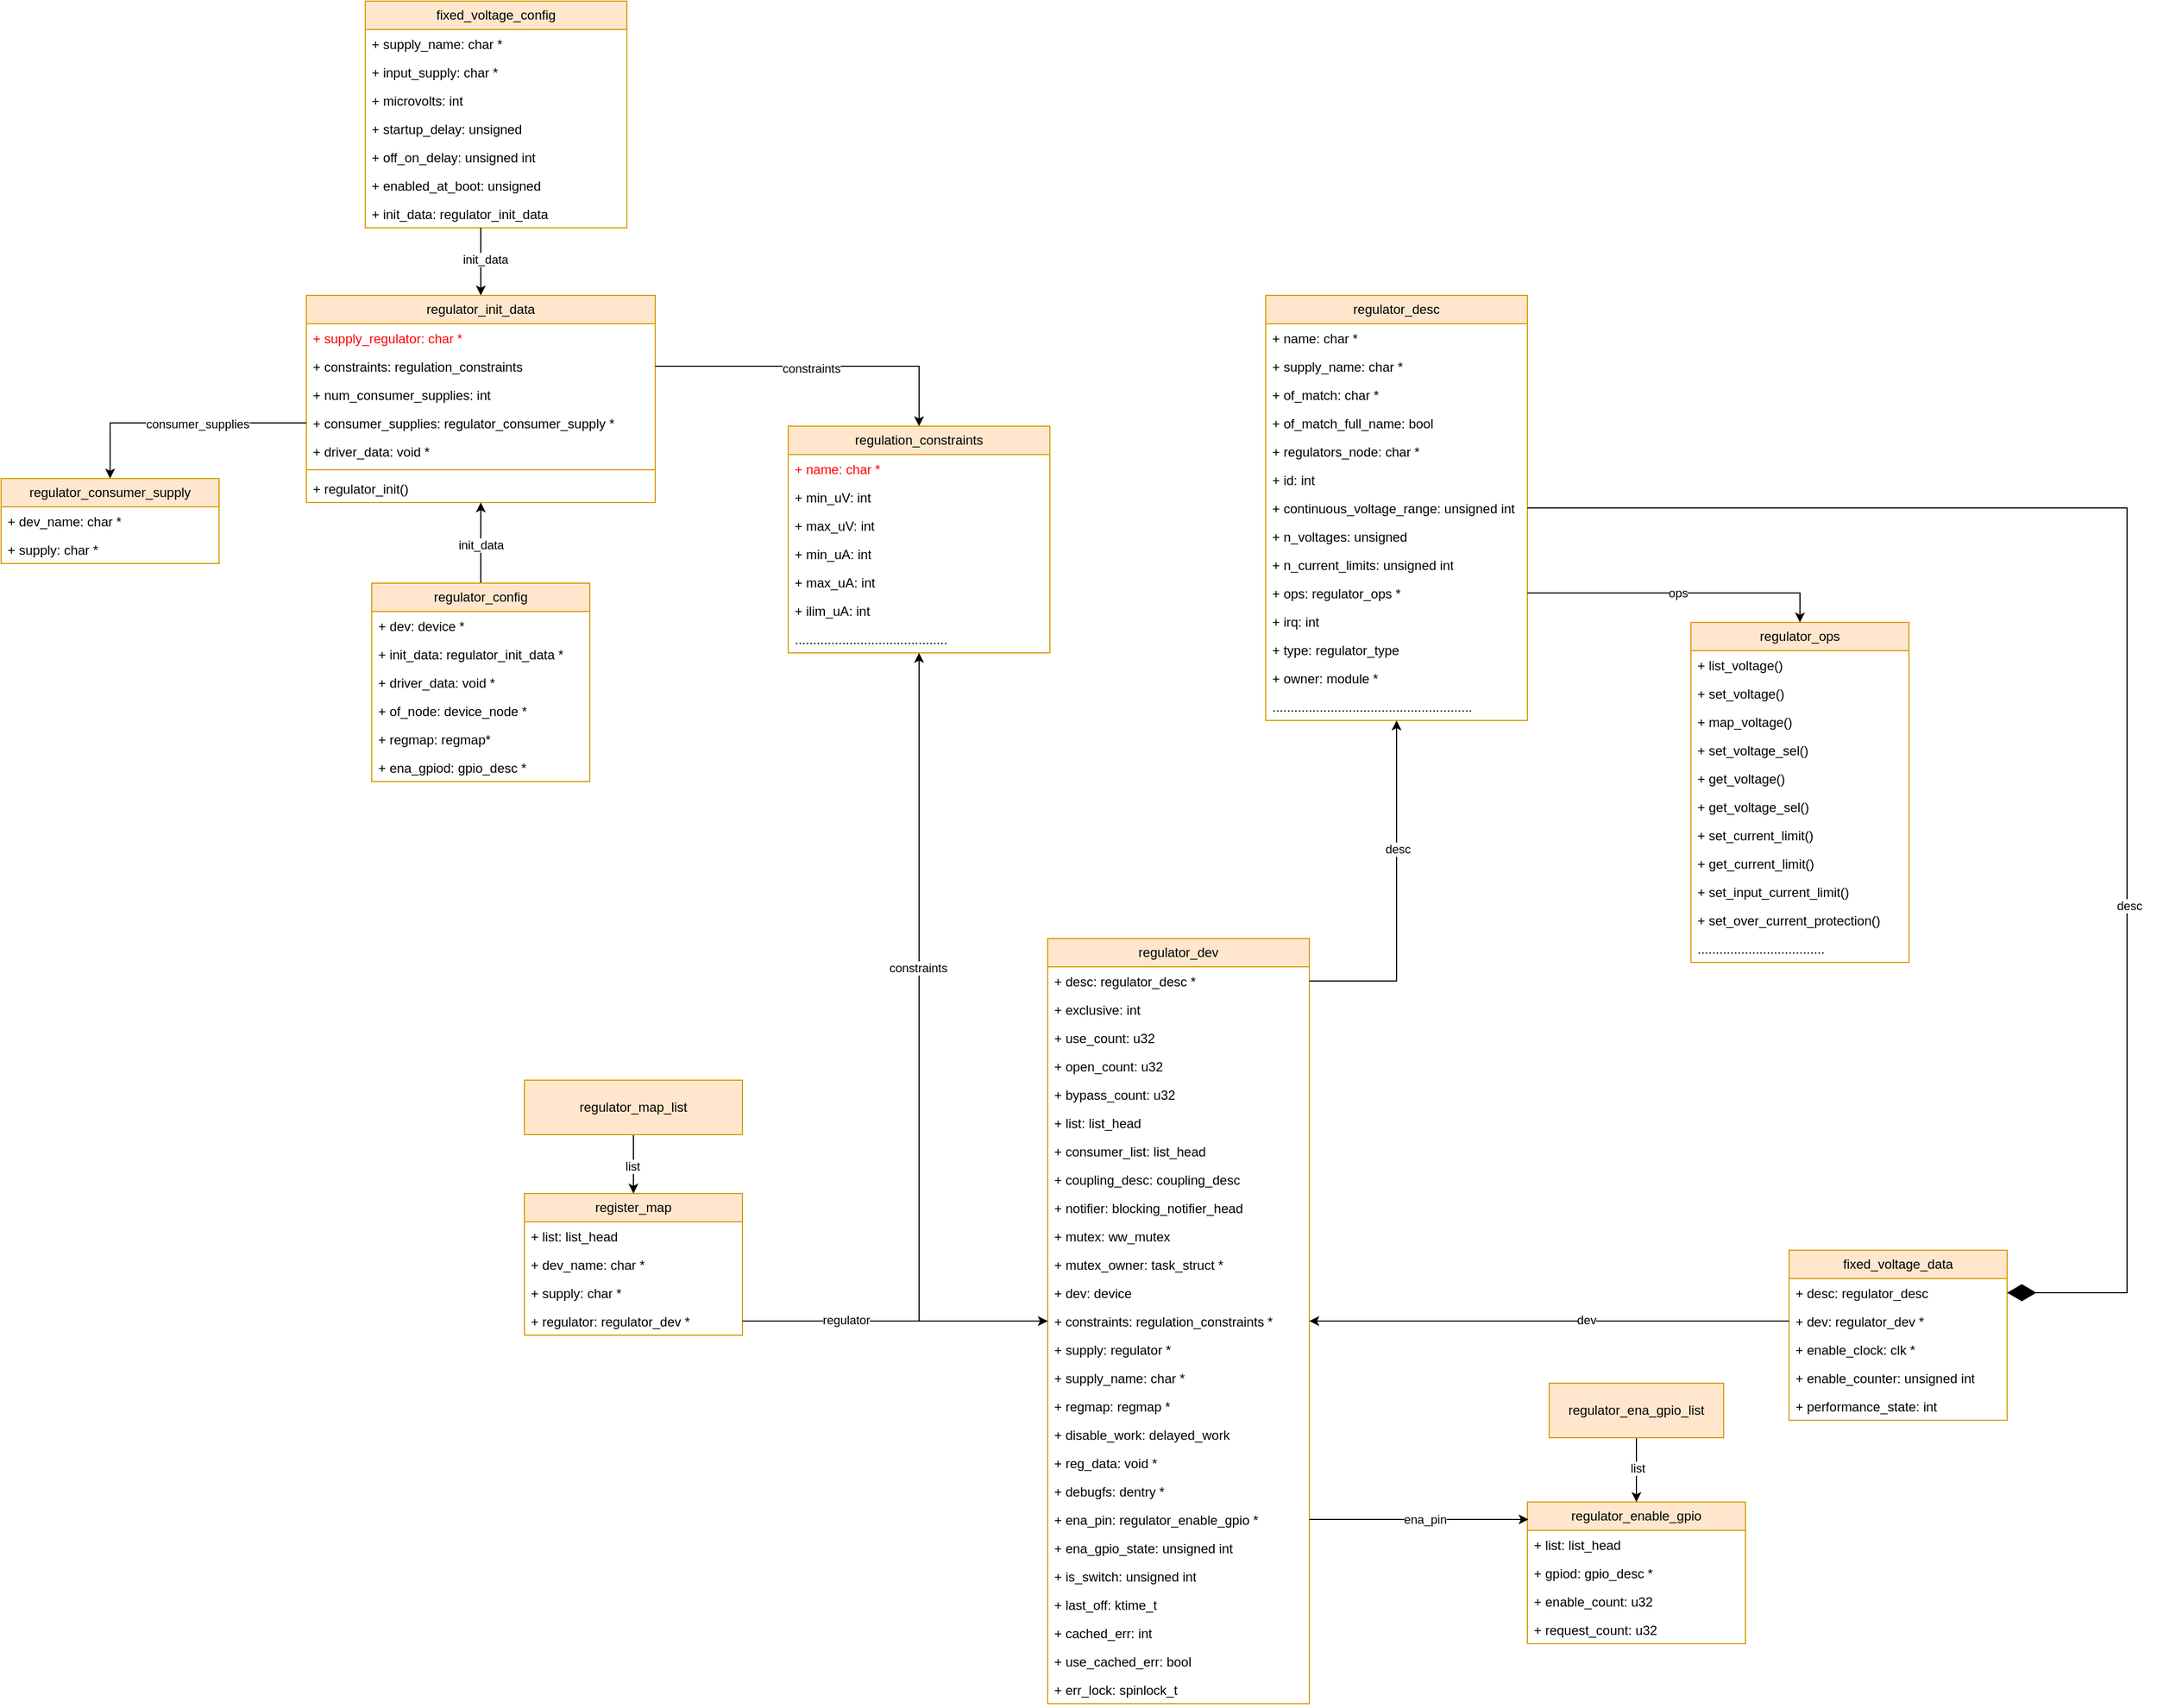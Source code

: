 <mxfile version="21.6.6" type="github">
  <diagram id="C5RBs43oDa-KdzZeNtuy" name="Page-1">
    <mxGraphModel dx="2514" dy="2118" grid="1" gridSize="10" guides="1" tooltips="1" connect="1" arrows="1" fold="1" page="1" pageScale="1" pageWidth="827" pageHeight="1169" math="0" shadow="0">
      <root>
        <mxCell id="WIyWlLk6GJQsqaUBKTNV-0" />
        <mxCell id="WIyWlLk6GJQsqaUBKTNV-1" parent="WIyWlLk6GJQsqaUBKTNV-0" />
        <mxCell id="k8MP1b2DKlPIrbv1IdIq-1" value="regulator_init_data" style="swimlane;fontStyle=0;childLayout=stackLayout;horizontal=1;startSize=26;fillColor=#ffe6cc;horizontalStack=0;resizeParent=1;resizeParentMax=0;resizeLast=0;collapsible=1;marginBottom=0;whiteSpace=wrap;html=1;strokeColor=#d79b00;" parent="WIyWlLk6GJQsqaUBKTNV-1" vertex="1">
          <mxGeometry x="240" y="200" width="320" height="190" as="geometry" />
        </mxCell>
        <mxCell id="k8MP1b2DKlPIrbv1IdIq-2" value="&lt;font color=&quot;#ff0000&quot;&gt;+&amp;nbsp;supply_regulator: char *&lt;/font&gt;" style="text;strokeColor=none;fillColor=none;align=left;verticalAlign=top;spacingLeft=4;spacingRight=4;overflow=hidden;rotatable=0;points=[[0,0.5],[1,0.5]];portConstraint=eastwest;whiteSpace=wrap;html=1;" parent="k8MP1b2DKlPIrbv1IdIq-1" vertex="1">
          <mxGeometry y="26" width="320" height="26" as="geometry" />
        </mxCell>
        <mxCell id="k8MP1b2DKlPIrbv1IdIq-3" value="+&amp;nbsp;constraints:&amp;nbsp;regulation_constraints" style="text;strokeColor=none;fillColor=none;align=left;verticalAlign=top;spacingLeft=4;spacingRight=4;overflow=hidden;rotatable=0;points=[[0,0.5],[1,0.5]];portConstraint=eastwest;whiteSpace=wrap;html=1;" parent="k8MP1b2DKlPIrbv1IdIq-1" vertex="1">
          <mxGeometry y="52" width="320" height="26" as="geometry" />
        </mxCell>
        <mxCell id="k8MP1b2DKlPIrbv1IdIq-4" value="+&amp;nbsp;num_consumer_supplies: int" style="text;strokeColor=none;fillColor=none;align=left;verticalAlign=top;spacingLeft=4;spacingRight=4;overflow=hidden;rotatable=0;points=[[0,0.5],[1,0.5]];portConstraint=eastwest;whiteSpace=wrap;html=1;" parent="k8MP1b2DKlPIrbv1IdIq-1" vertex="1">
          <mxGeometry y="78" width="320" height="26" as="geometry" />
        </mxCell>
        <mxCell id="k8MP1b2DKlPIrbv1IdIq-6" value="+&amp;nbsp;consumer_supplies:&amp;nbsp;regulator_consumer_supply *" style="text;strokeColor=none;fillColor=none;align=left;verticalAlign=top;spacingLeft=4;spacingRight=4;overflow=hidden;rotatable=0;points=[[0,0.5],[1,0.5]];portConstraint=eastwest;whiteSpace=wrap;html=1;" parent="k8MP1b2DKlPIrbv1IdIq-1" vertex="1">
          <mxGeometry y="104" width="320" height="26" as="geometry" />
        </mxCell>
        <mxCell id="k8MP1b2DKlPIrbv1IdIq-7" value="+&amp;nbsp;driver_data: void *" style="text;strokeColor=none;fillColor=none;align=left;verticalAlign=top;spacingLeft=4;spacingRight=4;overflow=hidden;rotatable=0;points=[[0,0.5],[1,0.5]];portConstraint=eastwest;whiteSpace=wrap;html=1;" parent="k8MP1b2DKlPIrbv1IdIq-1" vertex="1">
          <mxGeometry y="130" width="320" height="26" as="geometry" />
        </mxCell>
        <mxCell id="k8MP1b2DKlPIrbv1IdIq-8" value="" style="line;strokeWidth=1;fillColor=none;align=left;verticalAlign=middle;spacingTop=-1;spacingLeft=3;spacingRight=3;rotatable=0;labelPosition=right;points=[];portConstraint=eastwest;strokeColor=inherit;" parent="k8MP1b2DKlPIrbv1IdIq-1" vertex="1">
          <mxGeometry y="156" width="320" height="8" as="geometry" />
        </mxCell>
        <mxCell id="k8MP1b2DKlPIrbv1IdIq-5" value="+&amp;nbsp;regulator_init()" style="text;strokeColor=none;fillColor=none;align=left;verticalAlign=top;spacingLeft=4;spacingRight=4;overflow=hidden;rotatable=0;points=[[0,0.5],[1,0.5]];portConstraint=eastwest;whiteSpace=wrap;html=1;" parent="k8MP1b2DKlPIrbv1IdIq-1" vertex="1">
          <mxGeometry y="164" width="320" height="26" as="geometry" />
        </mxCell>
        <mxCell id="k8MP1b2DKlPIrbv1IdIq-9" value="regulator_consumer_supply" style="swimlane;fontStyle=0;childLayout=stackLayout;horizontal=1;startSize=26;fillColor=#ffe6cc;horizontalStack=0;resizeParent=1;resizeParentMax=0;resizeLast=0;collapsible=1;marginBottom=0;whiteSpace=wrap;html=1;strokeColor=#d79b00;" parent="WIyWlLk6GJQsqaUBKTNV-1" vertex="1">
          <mxGeometry x="-40" y="368" width="200" height="78" as="geometry" />
        </mxCell>
        <mxCell id="k8MP1b2DKlPIrbv1IdIq-10" value="+&amp;nbsp;dev_name: char *" style="text;strokeColor=none;fillColor=none;align=left;verticalAlign=top;spacingLeft=4;spacingRight=4;overflow=hidden;rotatable=0;points=[[0,0.5],[1,0.5]];portConstraint=eastwest;whiteSpace=wrap;html=1;" parent="k8MP1b2DKlPIrbv1IdIq-9" vertex="1">
          <mxGeometry y="26" width="200" height="26" as="geometry" />
        </mxCell>
        <mxCell id="k8MP1b2DKlPIrbv1IdIq-11" value="+&amp;nbsp;supply: char *" style="text;strokeColor=none;fillColor=none;align=left;verticalAlign=top;spacingLeft=4;spacingRight=4;overflow=hidden;rotatable=0;points=[[0,0.5],[1,0.5]];portConstraint=eastwest;whiteSpace=wrap;html=1;" parent="k8MP1b2DKlPIrbv1IdIq-9" vertex="1">
          <mxGeometry y="52" width="200" height="26" as="geometry" />
        </mxCell>
        <mxCell id="k8MP1b2DKlPIrbv1IdIq-13" style="edgeStyle=orthogonalEdgeStyle;rounded=0;orthogonalLoop=1;jettySize=auto;html=1;" parent="WIyWlLk6GJQsqaUBKTNV-1" source="k8MP1b2DKlPIrbv1IdIq-6" target="k8MP1b2DKlPIrbv1IdIq-9" edge="1">
          <mxGeometry relative="1" as="geometry" />
        </mxCell>
        <mxCell id="k8MP1b2DKlPIrbv1IdIq-46" value="consumer_supplies" style="edgeLabel;html=1;align=center;verticalAlign=middle;resizable=0;points=[];" parent="k8MP1b2DKlPIrbv1IdIq-13" vertex="1" connectable="0">
          <mxGeometry x="-0.134" y="1" relative="1" as="geometry">
            <mxPoint as="offset" />
          </mxGeometry>
        </mxCell>
        <mxCell id="k8MP1b2DKlPIrbv1IdIq-14" value="regulation_constraints" style="swimlane;fontStyle=0;childLayout=stackLayout;horizontal=1;startSize=26;fillColor=#ffe6cc;horizontalStack=0;resizeParent=1;resizeParentMax=0;resizeLast=0;collapsible=1;marginBottom=0;whiteSpace=wrap;html=1;strokeColor=#d79b00;" parent="WIyWlLk6GJQsqaUBKTNV-1" vertex="1">
          <mxGeometry x="682" y="320" width="240" height="208" as="geometry" />
        </mxCell>
        <mxCell id="k8MP1b2DKlPIrbv1IdIq-15" value="&lt;font color=&quot;#ff0000&quot;&gt;+ name: char *&lt;/font&gt;" style="text;strokeColor=none;fillColor=none;align=left;verticalAlign=top;spacingLeft=4;spacingRight=4;overflow=hidden;rotatable=0;points=[[0,0.5],[1,0.5]];portConstraint=eastwest;whiteSpace=wrap;html=1;" parent="k8MP1b2DKlPIrbv1IdIq-14" vertex="1">
          <mxGeometry y="26" width="240" height="26" as="geometry" />
        </mxCell>
        <mxCell id="k8MP1b2DKlPIrbv1IdIq-16" value="+&amp;nbsp;min_uV: int" style="text;strokeColor=none;fillColor=none;align=left;verticalAlign=top;spacingLeft=4;spacingRight=4;overflow=hidden;rotatable=0;points=[[0,0.5],[1,0.5]];portConstraint=eastwest;whiteSpace=wrap;html=1;" parent="k8MP1b2DKlPIrbv1IdIq-14" vertex="1">
          <mxGeometry y="52" width="240" height="26" as="geometry" />
        </mxCell>
        <mxCell id="k8MP1b2DKlPIrbv1IdIq-17" value="+&amp;nbsp;max_uV: int" style="text;strokeColor=none;fillColor=none;align=left;verticalAlign=top;spacingLeft=4;spacingRight=4;overflow=hidden;rotatable=0;points=[[0,0.5],[1,0.5]];portConstraint=eastwest;whiteSpace=wrap;html=1;" parent="k8MP1b2DKlPIrbv1IdIq-14" vertex="1">
          <mxGeometry y="78" width="240" height="26" as="geometry" />
        </mxCell>
        <mxCell id="k8MP1b2DKlPIrbv1IdIq-19" value="+&amp;nbsp;min_uA: int" style="text;strokeColor=none;fillColor=none;align=left;verticalAlign=top;spacingLeft=4;spacingRight=4;overflow=hidden;rotatable=0;points=[[0,0.5],[1,0.5]];portConstraint=eastwest;whiteSpace=wrap;html=1;" parent="k8MP1b2DKlPIrbv1IdIq-14" vertex="1">
          <mxGeometry y="104" width="240" height="26" as="geometry" />
        </mxCell>
        <mxCell id="k8MP1b2DKlPIrbv1IdIq-21" value="+&amp;nbsp;max_uA: int" style="text;strokeColor=none;fillColor=none;align=left;verticalAlign=top;spacingLeft=4;spacingRight=4;overflow=hidden;rotatable=0;points=[[0,0.5],[1,0.5]];portConstraint=eastwest;whiteSpace=wrap;html=1;" parent="k8MP1b2DKlPIrbv1IdIq-14" vertex="1">
          <mxGeometry y="130" width="240" height="26" as="geometry" />
        </mxCell>
        <mxCell id="k8MP1b2DKlPIrbv1IdIq-22" value="+&amp;nbsp;ilim_uA: int" style="text;strokeColor=none;fillColor=none;align=left;verticalAlign=top;spacingLeft=4;spacingRight=4;overflow=hidden;rotatable=0;points=[[0,0.5],[1,0.5]];portConstraint=eastwest;whiteSpace=wrap;html=1;" parent="k8MP1b2DKlPIrbv1IdIq-14" vertex="1">
          <mxGeometry y="156" width="240" height="26" as="geometry" />
        </mxCell>
        <mxCell id="k8MP1b2DKlPIrbv1IdIq-20" value=".........................................." style="text;strokeColor=none;fillColor=none;align=left;verticalAlign=top;spacingLeft=4;spacingRight=4;overflow=hidden;rotatable=0;points=[[0,0.5],[1,0.5]];portConstraint=eastwest;whiteSpace=wrap;html=1;" parent="k8MP1b2DKlPIrbv1IdIq-14" vertex="1">
          <mxGeometry y="182" width="240" height="26" as="geometry" />
        </mxCell>
        <mxCell id="k8MP1b2DKlPIrbv1IdIq-25" style="edgeStyle=orthogonalEdgeStyle;rounded=0;orthogonalLoop=1;jettySize=auto;html=1;entryX=0.5;entryY=0;entryDx=0;entryDy=0;" parent="WIyWlLk6GJQsqaUBKTNV-1" source="k8MP1b2DKlPIrbv1IdIq-3" target="k8MP1b2DKlPIrbv1IdIq-14" edge="1">
          <mxGeometry relative="1" as="geometry" />
        </mxCell>
        <mxCell id="k8MP1b2DKlPIrbv1IdIq-48" value="constraints" style="edgeLabel;html=1;align=center;verticalAlign=middle;resizable=0;points=[];" parent="k8MP1b2DKlPIrbv1IdIq-25" vertex="1" connectable="0">
          <mxGeometry x="-0.039" y="-2" relative="1" as="geometry">
            <mxPoint as="offset" />
          </mxGeometry>
        </mxCell>
        <mxCell id="k8MP1b2DKlPIrbv1IdIq-26" value="regulator_ops" style="swimlane;fontStyle=0;childLayout=stackLayout;horizontal=1;startSize=26;fillColor=#ffe6cc;horizontalStack=0;resizeParent=1;resizeParentMax=0;resizeLast=0;collapsible=1;marginBottom=0;whiteSpace=wrap;html=1;strokeColor=#d79b00;" parent="WIyWlLk6GJQsqaUBKTNV-1" vertex="1">
          <mxGeometry x="1510" y="500" width="200" height="312" as="geometry" />
        </mxCell>
        <mxCell id="k8MP1b2DKlPIrbv1IdIq-27" value="+&amp;nbsp;list_voltage()" style="text;strokeColor=none;fillColor=none;align=left;verticalAlign=top;spacingLeft=4;spacingRight=4;overflow=hidden;rotatable=0;points=[[0,0.5],[1,0.5]];portConstraint=eastwest;whiteSpace=wrap;html=1;" parent="k8MP1b2DKlPIrbv1IdIq-26" vertex="1">
          <mxGeometry y="26" width="200" height="26" as="geometry" />
        </mxCell>
        <mxCell id="k8MP1b2DKlPIrbv1IdIq-28" value="+&amp;nbsp;set_voltage()" style="text;strokeColor=none;fillColor=none;align=left;verticalAlign=top;spacingLeft=4;spacingRight=4;overflow=hidden;rotatable=0;points=[[0,0.5],[1,0.5]];portConstraint=eastwest;whiteSpace=wrap;html=1;" parent="k8MP1b2DKlPIrbv1IdIq-26" vertex="1">
          <mxGeometry y="52" width="200" height="26" as="geometry" />
        </mxCell>
        <mxCell id="k8MP1b2DKlPIrbv1IdIq-30" value="+&amp;nbsp;map_voltage()" style="text;strokeColor=none;fillColor=none;align=left;verticalAlign=top;spacingLeft=4;spacingRight=4;overflow=hidden;rotatable=0;points=[[0,0.5],[1,0.5]];portConstraint=eastwest;whiteSpace=wrap;html=1;" parent="k8MP1b2DKlPIrbv1IdIq-26" vertex="1">
          <mxGeometry y="78" width="200" height="26" as="geometry" />
        </mxCell>
        <mxCell id="k8MP1b2DKlPIrbv1IdIq-37" value="+&amp;nbsp;set_voltage_sel()" style="text;strokeColor=none;fillColor=none;align=left;verticalAlign=top;spacingLeft=4;spacingRight=4;overflow=hidden;rotatable=0;points=[[0,0.5],[1,0.5]];portConstraint=eastwest;whiteSpace=wrap;html=1;" parent="k8MP1b2DKlPIrbv1IdIq-26" vertex="1">
          <mxGeometry y="104" width="200" height="26" as="geometry" />
        </mxCell>
        <mxCell id="k8MP1b2DKlPIrbv1IdIq-35" value="+&amp;nbsp;get_voltage()" style="text;strokeColor=none;fillColor=none;align=left;verticalAlign=top;spacingLeft=4;spacingRight=4;overflow=hidden;rotatable=0;points=[[0,0.5],[1,0.5]];portConstraint=eastwest;whiteSpace=wrap;html=1;" parent="k8MP1b2DKlPIrbv1IdIq-26" vertex="1">
          <mxGeometry y="130" width="200" height="26" as="geometry" />
        </mxCell>
        <mxCell id="k8MP1b2DKlPIrbv1IdIq-36" value="+&amp;nbsp;get_voltage_sel()" style="text;strokeColor=none;fillColor=none;align=left;verticalAlign=top;spacingLeft=4;spacingRight=4;overflow=hidden;rotatable=0;points=[[0,0.5],[1,0.5]];portConstraint=eastwest;whiteSpace=wrap;html=1;" parent="k8MP1b2DKlPIrbv1IdIq-26" vertex="1">
          <mxGeometry y="156" width="200" height="26" as="geometry" />
        </mxCell>
        <mxCell id="k8MP1b2DKlPIrbv1IdIq-33" value="+&amp;nbsp;set_current_limit()" style="text;strokeColor=none;fillColor=none;align=left;verticalAlign=top;spacingLeft=4;spacingRight=4;overflow=hidden;rotatable=0;points=[[0,0.5],[1,0.5]];portConstraint=eastwest;whiteSpace=wrap;html=1;" parent="k8MP1b2DKlPIrbv1IdIq-26" vertex="1">
          <mxGeometry y="182" width="200" height="26" as="geometry" />
        </mxCell>
        <mxCell id="k8MP1b2DKlPIrbv1IdIq-34" value="+&amp;nbsp;get_current_limit()" style="text;strokeColor=none;fillColor=none;align=left;verticalAlign=top;spacingLeft=4;spacingRight=4;overflow=hidden;rotatable=0;points=[[0,0.5],[1,0.5]];portConstraint=eastwest;whiteSpace=wrap;html=1;" parent="k8MP1b2DKlPIrbv1IdIq-26" vertex="1">
          <mxGeometry y="208" width="200" height="26" as="geometry" />
        </mxCell>
        <mxCell id="k8MP1b2DKlPIrbv1IdIq-31" value="+&amp;nbsp;set_input_current_limit()" style="text;strokeColor=none;fillColor=none;align=left;verticalAlign=top;spacingLeft=4;spacingRight=4;overflow=hidden;rotatable=0;points=[[0,0.5],[1,0.5]];portConstraint=eastwest;whiteSpace=wrap;html=1;" parent="k8MP1b2DKlPIrbv1IdIq-26" vertex="1">
          <mxGeometry y="234" width="200" height="26" as="geometry" />
        </mxCell>
        <mxCell id="k8MP1b2DKlPIrbv1IdIq-32" value="+&amp;nbsp;set_over_current_protection()" style="text;strokeColor=none;fillColor=none;align=left;verticalAlign=top;spacingLeft=4;spacingRight=4;overflow=hidden;rotatable=0;points=[[0,0.5],[1,0.5]];portConstraint=eastwest;whiteSpace=wrap;html=1;" parent="k8MP1b2DKlPIrbv1IdIq-26" vertex="1">
          <mxGeometry y="260" width="200" height="26" as="geometry" />
        </mxCell>
        <mxCell id="k8MP1b2DKlPIrbv1IdIq-29" value="..................................." style="text;strokeColor=none;fillColor=none;align=left;verticalAlign=top;spacingLeft=4;spacingRight=4;overflow=hidden;rotatable=0;points=[[0,0.5],[1,0.5]];portConstraint=eastwest;whiteSpace=wrap;html=1;" parent="k8MP1b2DKlPIrbv1IdIq-26" vertex="1">
          <mxGeometry y="286" width="200" height="26" as="geometry" />
        </mxCell>
        <mxCell id="k8MP1b2DKlPIrbv1IdIq-45" style="edgeStyle=orthogonalEdgeStyle;rounded=0;orthogonalLoop=1;jettySize=auto;html=1;" parent="WIyWlLk6GJQsqaUBKTNV-1" source="k8MP1b2DKlPIrbv1IdIq-38" target="k8MP1b2DKlPIrbv1IdIq-1" edge="1">
          <mxGeometry relative="1" as="geometry" />
        </mxCell>
        <mxCell id="k8MP1b2DKlPIrbv1IdIq-47" value="init_data" style="edgeLabel;html=1;align=center;verticalAlign=middle;resizable=0;points=[];" parent="k8MP1b2DKlPIrbv1IdIq-45" vertex="1" connectable="0">
          <mxGeometry x="-0.25" y="1" relative="1" as="geometry">
            <mxPoint x="1" y="-7" as="offset" />
          </mxGeometry>
        </mxCell>
        <mxCell id="k8MP1b2DKlPIrbv1IdIq-38" value="regulator_config" style="swimlane;fontStyle=0;childLayout=stackLayout;horizontal=1;startSize=26;fillColor=#ffe6cc;horizontalStack=0;resizeParent=1;resizeParentMax=0;resizeLast=0;collapsible=1;marginBottom=0;whiteSpace=wrap;html=1;strokeColor=#d79b00;" parent="WIyWlLk6GJQsqaUBKTNV-1" vertex="1">
          <mxGeometry x="300" y="464" width="200" height="182" as="geometry" />
        </mxCell>
        <mxCell id="k8MP1b2DKlPIrbv1IdIq-39" value="+ dev: device *" style="text;strokeColor=none;fillColor=none;align=left;verticalAlign=top;spacingLeft=4;spacingRight=4;overflow=hidden;rotatable=0;points=[[0,0.5],[1,0.5]];portConstraint=eastwest;whiteSpace=wrap;html=1;" parent="k8MP1b2DKlPIrbv1IdIq-38" vertex="1">
          <mxGeometry y="26" width="200" height="26" as="geometry" />
        </mxCell>
        <mxCell id="k8MP1b2DKlPIrbv1IdIq-40" value="+ init_data:&amp;nbsp;regulator_init_data *" style="text;strokeColor=none;fillColor=none;align=left;verticalAlign=top;spacingLeft=4;spacingRight=4;overflow=hidden;rotatable=0;points=[[0,0.5],[1,0.5]];portConstraint=eastwest;whiteSpace=wrap;html=1;" parent="k8MP1b2DKlPIrbv1IdIq-38" vertex="1">
          <mxGeometry y="52" width="200" height="26" as="geometry" />
        </mxCell>
        <mxCell id="k8MP1b2DKlPIrbv1IdIq-42" value="+ driver_data: void *" style="text;strokeColor=none;fillColor=none;align=left;verticalAlign=top;spacingLeft=4;spacingRight=4;overflow=hidden;rotatable=0;points=[[0,0.5],[1,0.5]];portConstraint=eastwest;whiteSpace=wrap;html=1;" parent="k8MP1b2DKlPIrbv1IdIq-38" vertex="1">
          <mxGeometry y="78" width="200" height="26" as="geometry" />
        </mxCell>
        <mxCell id="k8MP1b2DKlPIrbv1IdIq-44" value="+ of_node: device_node *" style="text;strokeColor=none;fillColor=none;align=left;verticalAlign=top;spacingLeft=4;spacingRight=4;overflow=hidden;rotatable=0;points=[[0,0.5],[1,0.5]];portConstraint=eastwest;whiteSpace=wrap;html=1;" parent="k8MP1b2DKlPIrbv1IdIq-38" vertex="1">
          <mxGeometry y="104" width="200" height="26" as="geometry" />
        </mxCell>
        <mxCell id="k8MP1b2DKlPIrbv1IdIq-43" value="+ regmap: regmap*" style="text;strokeColor=none;fillColor=none;align=left;verticalAlign=top;spacingLeft=4;spacingRight=4;overflow=hidden;rotatable=0;points=[[0,0.5],[1,0.5]];portConstraint=eastwest;whiteSpace=wrap;html=1;" parent="k8MP1b2DKlPIrbv1IdIq-38" vertex="1">
          <mxGeometry y="130" width="200" height="26" as="geometry" />
        </mxCell>
        <mxCell id="k8MP1b2DKlPIrbv1IdIq-41" value="+ ena_gpiod: gpio_desc *" style="text;strokeColor=none;fillColor=none;align=left;verticalAlign=top;spacingLeft=4;spacingRight=4;overflow=hidden;rotatable=0;points=[[0,0.5],[1,0.5]];portConstraint=eastwest;whiteSpace=wrap;html=1;" parent="k8MP1b2DKlPIrbv1IdIq-38" vertex="1">
          <mxGeometry y="156" width="200" height="26" as="geometry" />
        </mxCell>
        <mxCell id="k8MP1b2DKlPIrbv1IdIq-49" value="regulator_desc" style="swimlane;fontStyle=0;childLayout=stackLayout;horizontal=1;startSize=26;fillColor=#ffe6cc;horizontalStack=0;resizeParent=1;resizeParentMax=0;resizeLast=0;collapsible=1;marginBottom=0;whiteSpace=wrap;html=1;strokeColor=#d79b00;" parent="WIyWlLk6GJQsqaUBKTNV-1" vertex="1">
          <mxGeometry x="1120" y="200" width="240" height="390" as="geometry" />
        </mxCell>
        <mxCell id="k8MP1b2DKlPIrbv1IdIq-50" value="+ name: char *" style="text;strokeColor=none;fillColor=none;align=left;verticalAlign=top;spacingLeft=4;spacingRight=4;overflow=hidden;rotatable=0;points=[[0,0.5],[1,0.5]];portConstraint=eastwest;whiteSpace=wrap;html=1;" parent="k8MP1b2DKlPIrbv1IdIq-49" vertex="1">
          <mxGeometry y="26" width="240" height="26" as="geometry" />
        </mxCell>
        <mxCell id="k8MP1b2DKlPIrbv1IdIq-51" value="+&amp;nbsp;supply_name: char *" style="text;strokeColor=none;fillColor=none;align=left;verticalAlign=top;spacingLeft=4;spacingRight=4;overflow=hidden;rotatable=0;points=[[0,0.5],[1,0.5]];portConstraint=eastwest;whiteSpace=wrap;html=1;" parent="k8MP1b2DKlPIrbv1IdIq-49" vertex="1">
          <mxGeometry y="52" width="240" height="26" as="geometry" />
        </mxCell>
        <mxCell id="k8MP1b2DKlPIrbv1IdIq-52" value="+&amp;nbsp;of_match: char *" style="text;strokeColor=none;fillColor=none;align=left;verticalAlign=top;spacingLeft=4;spacingRight=4;overflow=hidden;rotatable=0;points=[[0,0.5],[1,0.5]];portConstraint=eastwest;whiteSpace=wrap;html=1;" parent="k8MP1b2DKlPIrbv1IdIq-49" vertex="1">
          <mxGeometry y="78" width="240" height="26" as="geometry" />
        </mxCell>
        <mxCell id="k8MP1b2DKlPIrbv1IdIq-54" value="+&amp;nbsp;of_match_full_name: bool" style="text;strokeColor=none;fillColor=none;align=left;verticalAlign=top;spacingLeft=4;spacingRight=4;overflow=hidden;rotatable=0;points=[[0,0.5],[1,0.5]];portConstraint=eastwest;whiteSpace=wrap;html=1;" parent="k8MP1b2DKlPIrbv1IdIq-49" vertex="1">
          <mxGeometry y="104" width="240" height="26" as="geometry" />
        </mxCell>
        <mxCell id="k8MP1b2DKlPIrbv1IdIq-56" value="+&amp;nbsp;regulators_node: char *" style="text;strokeColor=none;fillColor=none;align=left;verticalAlign=top;spacingLeft=4;spacingRight=4;overflow=hidden;rotatable=0;points=[[0,0.5],[1,0.5]];portConstraint=eastwest;whiteSpace=wrap;html=1;" parent="k8MP1b2DKlPIrbv1IdIq-49" vertex="1">
          <mxGeometry y="130" width="240" height="26" as="geometry" />
        </mxCell>
        <mxCell id="k8MP1b2DKlPIrbv1IdIq-57" value="+ id: int" style="text;strokeColor=none;fillColor=none;align=left;verticalAlign=top;spacingLeft=4;spacingRight=4;overflow=hidden;rotatable=0;points=[[0,0.5],[1,0.5]];portConstraint=eastwest;whiteSpace=wrap;html=1;" parent="k8MP1b2DKlPIrbv1IdIq-49" vertex="1">
          <mxGeometry y="156" width="240" height="26" as="geometry" />
        </mxCell>
        <mxCell id="k8MP1b2DKlPIrbv1IdIq-59" value="+&amp;nbsp;continuous_voltage_range: unsigned int" style="text;strokeColor=none;fillColor=none;align=left;verticalAlign=top;spacingLeft=4;spacingRight=4;overflow=hidden;rotatable=0;points=[[0,0.5],[1,0.5]];portConstraint=eastwest;whiteSpace=wrap;html=1;" parent="k8MP1b2DKlPIrbv1IdIq-49" vertex="1">
          <mxGeometry y="182" width="240" height="26" as="geometry" />
        </mxCell>
        <mxCell id="k8MP1b2DKlPIrbv1IdIq-58" value="+&amp;nbsp;n_voltages:&amp;nbsp;unsigned" style="text;strokeColor=none;fillColor=none;align=left;verticalAlign=top;spacingLeft=4;spacingRight=4;overflow=hidden;rotatable=0;points=[[0,0.5],[1,0.5]];portConstraint=eastwest;whiteSpace=wrap;html=1;" parent="k8MP1b2DKlPIrbv1IdIq-49" vertex="1">
          <mxGeometry y="208" width="240" height="26" as="geometry" />
        </mxCell>
        <mxCell id="k8MP1b2DKlPIrbv1IdIq-55" value="+&amp;nbsp;n_current_limits: unsigned int" style="text;strokeColor=none;fillColor=none;align=left;verticalAlign=top;spacingLeft=4;spacingRight=4;overflow=hidden;rotatable=0;points=[[0,0.5],[1,0.5]];portConstraint=eastwest;whiteSpace=wrap;html=1;" parent="k8MP1b2DKlPIrbv1IdIq-49" vertex="1">
          <mxGeometry y="234" width="240" height="26" as="geometry" />
        </mxCell>
        <mxCell id="k8MP1b2DKlPIrbv1IdIq-60" value="+&amp;nbsp;ops:&amp;nbsp;regulator_ops *" style="text;strokeColor=none;fillColor=none;align=left;verticalAlign=top;spacingLeft=4;spacingRight=4;overflow=hidden;rotatable=0;points=[[0,0.5],[1,0.5]];portConstraint=eastwest;whiteSpace=wrap;html=1;" parent="k8MP1b2DKlPIrbv1IdIq-49" vertex="1">
          <mxGeometry y="260" width="240" height="26" as="geometry" />
        </mxCell>
        <mxCell id="k8MP1b2DKlPIrbv1IdIq-61" value="+ irq: int" style="text;strokeColor=none;fillColor=none;align=left;verticalAlign=top;spacingLeft=4;spacingRight=4;overflow=hidden;rotatable=0;points=[[0,0.5],[1,0.5]];portConstraint=eastwest;whiteSpace=wrap;html=1;" parent="k8MP1b2DKlPIrbv1IdIq-49" vertex="1">
          <mxGeometry y="286" width="240" height="26" as="geometry" />
        </mxCell>
        <mxCell id="k8MP1b2DKlPIrbv1IdIq-62" value="+ type:&amp;nbsp;regulator_type" style="text;strokeColor=none;fillColor=none;align=left;verticalAlign=top;spacingLeft=4;spacingRight=4;overflow=hidden;rotatable=0;points=[[0,0.5],[1,0.5]];portConstraint=eastwest;whiteSpace=wrap;html=1;" parent="k8MP1b2DKlPIrbv1IdIq-49" vertex="1">
          <mxGeometry y="312" width="240" height="26" as="geometry" />
        </mxCell>
        <mxCell id="k8MP1b2DKlPIrbv1IdIq-53" value="+&amp;nbsp;owner: module *" style="text;strokeColor=none;fillColor=none;align=left;verticalAlign=top;spacingLeft=4;spacingRight=4;overflow=hidden;rotatable=0;points=[[0,0.5],[1,0.5]];portConstraint=eastwest;whiteSpace=wrap;html=1;" parent="k8MP1b2DKlPIrbv1IdIq-49" vertex="1">
          <mxGeometry y="338" width="240" height="26" as="geometry" />
        </mxCell>
        <mxCell id="k8MP1b2DKlPIrbv1IdIq-63" value="......................................................." style="text;strokeColor=none;fillColor=none;align=left;verticalAlign=top;spacingLeft=4;spacingRight=4;overflow=hidden;rotatable=0;points=[[0,0.5],[1,0.5]];portConstraint=eastwest;whiteSpace=wrap;html=1;" parent="k8MP1b2DKlPIrbv1IdIq-49" vertex="1">
          <mxGeometry y="364" width="240" height="26" as="geometry" />
        </mxCell>
        <mxCell id="k8MP1b2DKlPIrbv1IdIq-64" style="edgeStyle=orthogonalEdgeStyle;rounded=0;orthogonalLoop=1;jettySize=auto;html=1;entryX=0.5;entryY=0;entryDx=0;entryDy=0;" parent="WIyWlLk6GJQsqaUBKTNV-1" source="k8MP1b2DKlPIrbv1IdIq-60" target="k8MP1b2DKlPIrbv1IdIq-26" edge="1">
          <mxGeometry relative="1" as="geometry" />
        </mxCell>
        <mxCell id="k8MP1b2DKlPIrbv1IdIq-65" value="ops" style="edgeLabel;html=1;align=center;verticalAlign=middle;resizable=0;points=[];" parent="k8MP1b2DKlPIrbv1IdIq-64" vertex="1" connectable="0">
          <mxGeometry x="-0.004" relative="1" as="geometry">
            <mxPoint as="offset" />
          </mxGeometry>
        </mxCell>
        <mxCell id="k8MP1b2DKlPIrbv1IdIq-66" value="regulator_dev" style="swimlane;fontStyle=0;childLayout=stackLayout;horizontal=1;startSize=26;fillColor=#ffe6cc;horizontalStack=0;resizeParent=1;resizeParentMax=0;resizeLast=0;collapsible=1;marginBottom=0;whiteSpace=wrap;html=1;strokeColor=#d79b00;" parent="WIyWlLk6GJQsqaUBKTNV-1" vertex="1">
          <mxGeometry x="920" y="790" width="240" height="702" as="geometry" />
        </mxCell>
        <mxCell id="k8MP1b2DKlPIrbv1IdIq-67" value="+ desc:&amp;nbsp;regulator_desc *" style="text;strokeColor=none;fillColor=none;align=left;verticalAlign=top;spacingLeft=4;spacingRight=4;overflow=hidden;rotatable=0;points=[[0,0.5],[1,0.5]];portConstraint=eastwest;whiteSpace=wrap;html=1;" parent="k8MP1b2DKlPIrbv1IdIq-66" vertex="1">
          <mxGeometry y="26" width="240" height="26" as="geometry" />
        </mxCell>
        <mxCell id="k8MP1b2DKlPIrbv1IdIq-68" value="+&amp;nbsp;exclusive: int" style="text;strokeColor=none;fillColor=none;align=left;verticalAlign=top;spacingLeft=4;spacingRight=4;overflow=hidden;rotatable=0;points=[[0,0.5],[1,0.5]];portConstraint=eastwest;whiteSpace=wrap;html=1;" parent="k8MP1b2DKlPIrbv1IdIq-66" vertex="1">
          <mxGeometry y="52" width="240" height="26" as="geometry" />
        </mxCell>
        <mxCell id="k8MP1b2DKlPIrbv1IdIq-73" value="+&amp;nbsp;use_count: u32" style="text;strokeColor=none;fillColor=none;align=left;verticalAlign=top;spacingLeft=4;spacingRight=4;overflow=hidden;rotatable=0;points=[[0,0.5],[1,0.5]];portConstraint=eastwest;whiteSpace=wrap;html=1;" parent="k8MP1b2DKlPIrbv1IdIq-66" vertex="1">
          <mxGeometry y="78" width="240" height="26" as="geometry" />
        </mxCell>
        <mxCell id="k8MP1b2DKlPIrbv1IdIq-72" value="+&amp;nbsp;open_count: u32" style="text;strokeColor=none;fillColor=none;align=left;verticalAlign=top;spacingLeft=4;spacingRight=4;overflow=hidden;rotatable=0;points=[[0,0.5],[1,0.5]];portConstraint=eastwest;whiteSpace=wrap;html=1;" parent="k8MP1b2DKlPIrbv1IdIq-66" vertex="1">
          <mxGeometry y="104" width="240" height="26" as="geometry" />
        </mxCell>
        <mxCell id="k8MP1b2DKlPIrbv1IdIq-76" value="+&amp;nbsp;bypass_count: u32" style="text;strokeColor=none;fillColor=none;align=left;verticalAlign=top;spacingLeft=4;spacingRight=4;overflow=hidden;rotatable=0;points=[[0,0.5],[1,0.5]];portConstraint=eastwest;whiteSpace=wrap;html=1;" parent="k8MP1b2DKlPIrbv1IdIq-66" vertex="1">
          <mxGeometry y="130" width="240" height="26" as="geometry" />
        </mxCell>
        <mxCell id="k8MP1b2DKlPIrbv1IdIq-78" value="+&amp;nbsp;list: list_head" style="text;strokeColor=none;fillColor=none;align=left;verticalAlign=top;spacingLeft=4;spacingRight=4;overflow=hidden;rotatable=0;points=[[0,0.5],[1,0.5]];portConstraint=eastwest;whiteSpace=wrap;html=1;" parent="k8MP1b2DKlPIrbv1IdIq-66" vertex="1">
          <mxGeometry y="156" width="240" height="26" as="geometry" />
        </mxCell>
        <mxCell id="k8MP1b2DKlPIrbv1IdIq-82" value="+&amp;nbsp;consumer_list: list_head" style="text;strokeColor=none;fillColor=none;align=left;verticalAlign=top;spacingLeft=4;spacingRight=4;overflow=hidden;rotatable=0;points=[[0,0.5],[1,0.5]];portConstraint=eastwest;whiteSpace=wrap;html=1;" parent="k8MP1b2DKlPIrbv1IdIq-66" vertex="1">
          <mxGeometry y="182" width="240" height="26" as="geometry" />
        </mxCell>
        <mxCell id="k8MP1b2DKlPIrbv1IdIq-88" value="+&amp;nbsp;coupling_desc:&amp;nbsp;coupling_desc" style="text;strokeColor=none;fillColor=none;align=left;verticalAlign=top;spacingLeft=4;spacingRight=4;overflow=hidden;rotatable=0;points=[[0,0.5],[1,0.5]];portConstraint=eastwest;whiteSpace=wrap;html=1;" parent="k8MP1b2DKlPIrbv1IdIq-66" vertex="1">
          <mxGeometry y="208" width="240" height="26" as="geometry" />
        </mxCell>
        <mxCell id="k8MP1b2DKlPIrbv1IdIq-86" value="+&amp;nbsp;notifier:&amp;nbsp;blocking_notifier_head" style="text;strokeColor=none;fillColor=none;align=left;verticalAlign=top;spacingLeft=4;spacingRight=4;overflow=hidden;rotatable=0;points=[[0,0.5],[1,0.5]];portConstraint=eastwest;whiteSpace=wrap;html=1;" parent="k8MP1b2DKlPIrbv1IdIq-66" vertex="1">
          <mxGeometry y="234" width="240" height="26" as="geometry" />
        </mxCell>
        <mxCell id="k8MP1b2DKlPIrbv1IdIq-87" value="+&amp;nbsp;mutex: ww_mutex" style="text;strokeColor=none;fillColor=none;align=left;verticalAlign=top;spacingLeft=4;spacingRight=4;overflow=hidden;rotatable=0;points=[[0,0.5],[1,0.5]];portConstraint=eastwest;whiteSpace=wrap;html=1;" parent="k8MP1b2DKlPIrbv1IdIq-66" vertex="1">
          <mxGeometry y="260" width="240" height="26" as="geometry" />
        </mxCell>
        <mxCell id="k8MP1b2DKlPIrbv1IdIq-84" value="+&amp;nbsp;mutex_owner: task_struct *" style="text;strokeColor=none;fillColor=none;align=left;verticalAlign=top;spacingLeft=4;spacingRight=4;overflow=hidden;rotatable=0;points=[[0,0.5],[1,0.5]];portConstraint=eastwest;whiteSpace=wrap;html=1;" parent="k8MP1b2DKlPIrbv1IdIq-66" vertex="1">
          <mxGeometry y="286" width="240" height="26" as="geometry" />
        </mxCell>
        <mxCell id="k8MP1b2DKlPIrbv1IdIq-85" value="+ dev: device" style="text;strokeColor=none;fillColor=none;align=left;verticalAlign=top;spacingLeft=4;spacingRight=4;overflow=hidden;rotatable=0;points=[[0,0.5],[1,0.5]];portConstraint=eastwest;whiteSpace=wrap;html=1;" parent="k8MP1b2DKlPIrbv1IdIq-66" vertex="1">
          <mxGeometry y="312" width="240" height="26" as="geometry" />
        </mxCell>
        <mxCell id="k8MP1b2DKlPIrbv1IdIq-83" value="+ constraints: regulation_constraints *" style="text;strokeColor=none;fillColor=none;align=left;verticalAlign=top;spacingLeft=4;spacingRight=4;overflow=hidden;rotatable=0;points=[[0,0.5],[1,0.5]];portConstraint=eastwest;whiteSpace=wrap;html=1;" parent="k8MP1b2DKlPIrbv1IdIq-66" vertex="1">
          <mxGeometry y="338" width="240" height="26" as="geometry" />
        </mxCell>
        <mxCell id="k8MP1b2DKlPIrbv1IdIq-81" value="+ supply: regulator *" style="text;strokeColor=none;fillColor=none;align=left;verticalAlign=top;spacingLeft=4;spacingRight=4;overflow=hidden;rotatable=0;points=[[0,0.5],[1,0.5]];portConstraint=eastwest;whiteSpace=wrap;html=1;" parent="k8MP1b2DKlPIrbv1IdIq-66" vertex="1">
          <mxGeometry y="364" width="240" height="26" as="geometry" />
        </mxCell>
        <mxCell id="k8MP1b2DKlPIrbv1IdIq-80" value="+&amp;nbsp;supply_name: char *" style="text;strokeColor=none;fillColor=none;align=left;verticalAlign=top;spacingLeft=4;spacingRight=4;overflow=hidden;rotatable=0;points=[[0,0.5],[1,0.5]];portConstraint=eastwest;whiteSpace=wrap;html=1;" parent="k8MP1b2DKlPIrbv1IdIq-66" vertex="1">
          <mxGeometry y="390" width="240" height="26" as="geometry" />
        </mxCell>
        <mxCell id="k8MP1b2DKlPIrbv1IdIq-79" value="+&amp;nbsp;regmap: regmap *" style="text;strokeColor=none;fillColor=none;align=left;verticalAlign=top;spacingLeft=4;spacingRight=4;overflow=hidden;rotatable=0;points=[[0,0.5],[1,0.5]];portConstraint=eastwest;whiteSpace=wrap;html=1;" parent="k8MP1b2DKlPIrbv1IdIq-66" vertex="1">
          <mxGeometry y="416" width="240" height="26" as="geometry" />
        </mxCell>
        <mxCell id="k8MP1b2DKlPIrbv1IdIq-77" value="+&amp;nbsp;disable_work: delayed_work" style="text;strokeColor=none;fillColor=none;align=left;verticalAlign=top;spacingLeft=4;spacingRight=4;overflow=hidden;rotatable=0;points=[[0,0.5],[1,0.5]];portConstraint=eastwest;whiteSpace=wrap;html=1;" parent="k8MP1b2DKlPIrbv1IdIq-66" vertex="1">
          <mxGeometry y="442" width="240" height="26" as="geometry" />
        </mxCell>
        <mxCell id="k8MP1b2DKlPIrbv1IdIq-71" value="+&amp;nbsp;reg_data: void *" style="text;strokeColor=none;fillColor=none;align=left;verticalAlign=top;spacingLeft=4;spacingRight=4;overflow=hidden;rotatable=0;points=[[0,0.5],[1,0.5]];portConstraint=eastwest;whiteSpace=wrap;html=1;" parent="k8MP1b2DKlPIrbv1IdIq-66" vertex="1">
          <mxGeometry y="468" width="240" height="26" as="geometry" />
        </mxCell>
        <mxCell id="k8MP1b2DKlPIrbv1IdIq-75" value="+ debugfs: dentry *" style="text;strokeColor=none;fillColor=none;align=left;verticalAlign=top;spacingLeft=4;spacingRight=4;overflow=hidden;rotatable=0;points=[[0,0.5],[1,0.5]];portConstraint=eastwest;whiteSpace=wrap;html=1;" parent="k8MP1b2DKlPIrbv1IdIq-66" vertex="1">
          <mxGeometry y="494" width="240" height="26" as="geometry" />
        </mxCell>
        <mxCell id="k8MP1b2DKlPIrbv1IdIq-74" value="+ ena_pin: regulator_enable_gpio *" style="text;strokeColor=none;fillColor=none;align=left;verticalAlign=top;spacingLeft=4;spacingRight=4;overflow=hidden;rotatable=0;points=[[0,0.5],[1,0.5]];portConstraint=eastwest;whiteSpace=wrap;html=1;" parent="k8MP1b2DKlPIrbv1IdIq-66" vertex="1">
          <mxGeometry y="520" width="240" height="26" as="geometry" />
        </mxCell>
        <mxCell id="k8MP1b2DKlPIrbv1IdIq-69" value="+ ena_gpio_state: unsigned int" style="text;strokeColor=none;fillColor=none;align=left;verticalAlign=top;spacingLeft=4;spacingRight=4;overflow=hidden;rotatable=0;points=[[0,0.5],[1,0.5]];portConstraint=eastwest;whiteSpace=wrap;html=1;" parent="k8MP1b2DKlPIrbv1IdIq-66" vertex="1">
          <mxGeometry y="546" width="240" height="26" as="geometry" />
        </mxCell>
        <mxCell id="k8MP1b2DKlPIrbv1IdIq-90" value="+ is_switch: unsigned int" style="text;strokeColor=none;fillColor=none;align=left;verticalAlign=top;spacingLeft=4;spacingRight=4;overflow=hidden;rotatable=0;points=[[0,0.5],[1,0.5]];portConstraint=eastwest;whiteSpace=wrap;html=1;" parent="k8MP1b2DKlPIrbv1IdIq-66" vertex="1">
          <mxGeometry y="572" width="240" height="26" as="geometry" />
        </mxCell>
        <mxCell id="k8MP1b2DKlPIrbv1IdIq-93" value="+ last_off: ktime_t" style="text;strokeColor=none;fillColor=none;align=left;verticalAlign=top;spacingLeft=4;spacingRight=4;overflow=hidden;rotatable=0;points=[[0,0.5],[1,0.5]];portConstraint=eastwest;whiteSpace=wrap;html=1;" parent="k8MP1b2DKlPIrbv1IdIq-66" vertex="1">
          <mxGeometry y="598" width="240" height="26" as="geometry" />
        </mxCell>
        <mxCell id="k8MP1b2DKlPIrbv1IdIq-92" value="+ cached_err: int" style="text;strokeColor=none;fillColor=none;align=left;verticalAlign=top;spacingLeft=4;spacingRight=4;overflow=hidden;rotatable=0;points=[[0,0.5],[1,0.5]];portConstraint=eastwest;whiteSpace=wrap;html=1;" parent="k8MP1b2DKlPIrbv1IdIq-66" vertex="1">
          <mxGeometry y="624" width="240" height="26" as="geometry" />
        </mxCell>
        <mxCell id="k8MP1b2DKlPIrbv1IdIq-91" value="+ use_cached_err: bool" style="text;strokeColor=none;fillColor=none;align=left;verticalAlign=top;spacingLeft=4;spacingRight=4;overflow=hidden;rotatable=0;points=[[0,0.5],[1,0.5]];portConstraint=eastwest;whiteSpace=wrap;html=1;" parent="k8MP1b2DKlPIrbv1IdIq-66" vertex="1">
          <mxGeometry y="650" width="240" height="26" as="geometry" />
        </mxCell>
        <mxCell id="k8MP1b2DKlPIrbv1IdIq-89" value="+ err_lock: spinlock_t" style="text;strokeColor=none;fillColor=none;align=left;verticalAlign=top;spacingLeft=4;spacingRight=4;overflow=hidden;rotatable=0;points=[[0,0.5],[1,0.5]];portConstraint=eastwest;whiteSpace=wrap;html=1;" parent="k8MP1b2DKlPIrbv1IdIq-66" vertex="1">
          <mxGeometry y="676" width="240" height="26" as="geometry" />
        </mxCell>
        <mxCell id="k8MP1b2DKlPIrbv1IdIq-70" style="edgeStyle=orthogonalEdgeStyle;rounded=0;orthogonalLoop=1;jettySize=auto;html=1;" parent="WIyWlLk6GJQsqaUBKTNV-1" source="k8MP1b2DKlPIrbv1IdIq-67" target="k8MP1b2DKlPIrbv1IdIq-49" edge="1">
          <mxGeometry relative="1" as="geometry" />
        </mxCell>
        <mxCell id="k8MP1b2DKlPIrbv1IdIq-95" value="desc" style="edgeLabel;html=1;align=center;verticalAlign=middle;resizable=0;points=[];" parent="k8MP1b2DKlPIrbv1IdIq-70" vertex="1" connectable="0">
          <mxGeometry x="0.114" y="-4" relative="1" as="geometry">
            <mxPoint x="-3" y="-24" as="offset" />
          </mxGeometry>
        </mxCell>
        <mxCell id="k8MP1b2DKlPIrbv1IdIq-94" style="edgeStyle=orthogonalEdgeStyle;rounded=0;orthogonalLoop=1;jettySize=auto;html=1;" parent="WIyWlLk6GJQsqaUBKTNV-1" source="k8MP1b2DKlPIrbv1IdIq-83" target="k8MP1b2DKlPIrbv1IdIq-14" edge="1">
          <mxGeometry relative="1" as="geometry" />
        </mxCell>
        <mxCell id="k8MP1b2DKlPIrbv1IdIq-96" value="constraints" style="edgeLabel;html=1;align=center;verticalAlign=middle;resizable=0;points=[];" parent="k8MP1b2DKlPIrbv1IdIq-94" vertex="1" connectable="0">
          <mxGeometry x="0.209" y="1" relative="1" as="geometry">
            <mxPoint as="offset" />
          </mxGeometry>
        </mxCell>
        <mxCell id="k8MP1b2DKlPIrbv1IdIq-97" value="regulator_enable_gpio" style="swimlane;fontStyle=0;childLayout=stackLayout;horizontal=1;startSize=26;fillColor=#ffe6cc;horizontalStack=0;resizeParent=1;resizeParentMax=0;resizeLast=0;collapsible=1;marginBottom=0;whiteSpace=wrap;html=1;strokeColor=#d79b00;" parent="WIyWlLk6GJQsqaUBKTNV-1" vertex="1">
          <mxGeometry x="1360" y="1307" width="200" height="130" as="geometry" />
        </mxCell>
        <mxCell id="k8MP1b2DKlPIrbv1IdIq-98" value="+ list: list_head" style="text;strokeColor=none;fillColor=none;align=left;verticalAlign=top;spacingLeft=4;spacingRight=4;overflow=hidden;rotatable=0;points=[[0,0.5],[1,0.5]];portConstraint=eastwest;whiteSpace=wrap;html=1;" parent="k8MP1b2DKlPIrbv1IdIq-97" vertex="1">
          <mxGeometry y="26" width="200" height="26" as="geometry" />
        </mxCell>
        <mxCell id="k8MP1b2DKlPIrbv1IdIq-99" value="+ gpiod: gpio_desc *" style="text;strokeColor=none;fillColor=none;align=left;verticalAlign=top;spacingLeft=4;spacingRight=4;overflow=hidden;rotatable=0;points=[[0,0.5],[1,0.5]];portConstraint=eastwest;whiteSpace=wrap;html=1;" parent="k8MP1b2DKlPIrbv1IdIq-97" vertex="1">
          <mxGeometry y="52" width="200" height="26" as="geometry" />
        </mxCell>
        <mxCell id="k8MP1b2DKlPIrbv1IdIq-100" value="+ enable_count: u32" style="text;strokeColor=none;fillColor=none;align=left;verticalAlign=top;spacingLeft=4;spacingRight=4;overflow=hidden;rotatable=0;points=[[0,0.5],[1,0.5]];portConstraint=eastwest;whiteSpace=wrap;html=1;" parent="k8MP1b2DKlPIrbv1IdIq-97" vertex="1">
          <mxGeometry y="78" width="200" height="26" as="geometry" />
        </mxCell>
        <mxCell id="k8MP1b2DKlPIrbv1IdIq-101" value="+ request_count: u32" style="text;strokeColor=none;fillColor=none;align=left;verticalAlign=top;spacingLeft=4;spacingRight=4;overflow=hidden;rotatable=0;points=[[0,0.5],[1,0.5]];portConstraint=eastwest;whiteSpace=wrap;html=1;" parent="k8MP1b2DKlPIrbv1IdIq-97" vertex="1">
          <mxGeometry y="104" width="200" height="26" as="geometry" />
        </mxCell>
        <mxCell id="k8MP1b2DKlPIrbv1IdIq-102" style="edgeStyle=orthogonalEdgeStyle;rounded=0;orthogonalLoop=1;jettySize=auto;html=1;entryX=0.005;entryY=0.123;entryDx=0;entryDy=0;entryPerimeter=0;" parent="WIyWlLk6GJQsqaUBKTNV-1" source="k8MP1b2DKlPIrbv1IdIq-74" target="k8MP1b2DKlPIrbv1IdIq-97" edge="1">
          <mxGeometry relative="1" as="geometry" />
        </mxCell>
        <mxCell id="k8MP1b2DKlPIrbv1IdIq-103" value="ena_pin" style="edgeLabel;html=1;align=center;verticalAlign=middle;resizable=0;points=[];" parent="k8MP1b2DKlPIrbv1IdIq-102" vertex="1" connectable="0">
          <mxGeometry x="0.141" y="2" relative="1" as="geometry">
            <mxPoint x="-9" y="2" as="offset" />
          </mxGeometry>
        </mxCell>
        <mxCell id="k8MP1b2DKlPIrbv1IdIq-105" style="edgeStyle=orthogonalEdgeStyle;rounded=0;orthogonalLoop=1;jettySize=auto;html=1;entryX=0.5;entryY=0;entryDx=0;entryDy=0;" parent="WIyWlLk6GJQsqaUBKTNV-1" source="k8MP1b2DKlPIrbv1IdIq-104" target="k8MP1b2DKlPIrbv1IdIq-97" edge="1">
          <mxGeometry relative="1" as="geometry" />
        </mxCell>
        <mxCell id="k8MP1b2DKlPIrbv1IdIq-106" value="list" style="edgeLabel;html=1;align=center;verticalAlign=middle;resizable=0;points=[];" parent="k8MP1b2DKlPIrbv1IdIq-105" vertex="1" connectable="0">
          <mxGeometry x="-0.228" y="1" relative="1" as="geometry">
            <mxPoint y="5" as="offset" />
          </mxGeometry>
        </mxCell>
        <mxCell id="k8MP1b2DKlPIrbv1IdIq-104" value="regulator_ena_gpio_list" style="html=1;whiteSpace=wrap;fillColor=#ffe6cc;strokeColor=#d79b00;" parent="WIyWlLk6GJQsqaUBKTNV-1" vertex="1">
          <mxGeometry x="1380" y="1198" width="160" height="50" as="geometry" />
        </mxCell>
        <mxCell id="WfFTghXaTVzdauY6wwDv-0" value="register_map" style="swimlane;fontStyle=0;childLayout=stackLayout;horizontal=1;startSize=26;fillColor=#ffe6cc;horizontalStack=0;resizeParent=1;resizeParentMax=0;resizeLast=0;collapsible=1;marginBottom=0;whiteSpace=wrap;html=1;strokeColor=#d79b00;" vertex="1" parent="WIyWlLk6GJQsqaUBKTNV-1">
          <mxGeometry x="440" y="1024" width="200" height="130" as="geometry" />
        </mxCell>
        <mxCell id="WfFTghXaTVzdauY6wwDv-1" value="+ list: list_head" style="text;strokeColor=none;fillColor=none;align=left;verticalAlign=top;spacingLeft=4;spacingRight=4;overflow=hidden;rotatable=0;points=[[0,0.5],[1,0.5]];portConstraint=eastwest;whiteSpace=wrap;html=1;" vertex="1" parent="WfFTghXaTVzdauY6wwDv-0">
          <mxGeometry y="26" width="200" height="26" as="geometry" />
        </mxCell>
        <mxCell id="WfFTghXaTVzdauY6wwDv-4" value="+&amp;nbsp;dev_name: char *" style="text;strokeColor=none;fillColor=none;align=left;verticalAlign=top;spacingLeft=4;spacingRight=4;overflow=hidden;rotatable=0;points=[[0,0.5],[1,0.5]];portConstraint=eastwest;whiteSpace=wrap;html=1;" vertex="1" parent="WfFTghXaTVzdauY6wwDv-0">
          <mxGeometry y="52" width="200" height="26" as="geometry" />
        </mxCell>
        <mxCell id="WfFTghXaTVzdauY6wwDv-2" value="+&amp;nbsp;supply: char *" style="text;strokeColor=none;fillColor=none;align=left;verticalAlign=top;spacingLeft=4;spacingRight=4;overflow=hidden;rotatable=0;points=[[0,0.5],[1,0.5]];portConstraint=eastwest;whiteSpace=wrap;html=1;" vertex="1" parent="WfFTghXaTVzdauY6wwDv-0">
          <mxGeometry y="78" width="200" height="26" as="geometry" />
        </mxCell>
        <mxCell id="WfFTghXaTVzdauY6wwDv-3" value="+ regulator:&amp;nbsp;regulator_dev *" style="text;strokeColor=none;fillColor=none;align=left;verticalAlign=top;spacingLeft=4;spacingRight=4;overflow=hidden;rotatable=0;points=[[0,0.5],[1,0.5]];portConstraint=eastwest;whiteSpace=wrap;html=1;" vertex="1" parent="WfFTghXaTVzdauY6wwDv-0">
          <mxGeometry y="104" width="200" height="26" as="geometry" />
        </mxCell>
        <mxCell id="WfFTghXaTVzdauY6wwDv-6" style="edgeStyle=orthogonalEdgeStyle;rounded=0;orthogonalLoop=1;jettySize=auto;html=1;" edge="1" parent="WIyWlLk6GJQsqaUBKTNV-1" source="WfFTghXaTVzdauY6wwDv-5" target="WfFTghXaTVzdauY6wwDv-0">
          <mxGeometry relative="1" as="geometry" />
        </mxCell>
        <mxCell id="WfFTghXaTVzdauY6wwDv-7" value="list" style="edgeLabel;html=1;align=center;verticalAlign=middle;resizable=0;points=[];" vertex="1" connectable="0" parent="WfFTghXaTVzdauY6wwDv-6">
          <mxGeometry x="0.057" y="-1" relative="1" as="geometry">
            <mxPoint as="offset" />
          </mxGeometry>
        </mxCell>
        <mxCell id="WfFTghXaTVzdauY6wwDv-5" value="regulator_map_list" style="html=1;whiteSpace=wrap;fillColor=#ffe6cc;strokeColor=#d79b00;" vertex="1" parent="WIyWlLk6GJQsqaUBKTNV-1">
          <mxGeometry x="440" y="920" width="200" height="50" as="geometry" />
        </mxCell>
        <mxCell id="WfFTghXaTVzdauY6wwDv-8" style="edgeStyle=orthogonalEdgeStyle;rounded=0;orthogonalLoop=1;jettySize=auto;html=1;" edge="1" parent="WIyWlLk6GJQsqaUBKTNV-1" source="WfFTghXaTVzdauY6wwDv-3" target="k8MP1b2DKlPIrbv1IdIq-66">
          <mxGeometry relative="1" as="geometry" />
        </mxCell>
        <mxCell id="WfFTghXaTVzdauY6wwDv-21" value="regulator" style="edgeLabel;html=1;align=center;verticalAlign=middle;resizable=0;points=[];" vertex="1" connectable="0" parent="WfFTghXaTVzdauY6wwDv-8">
          <mxGeometry x="-0.322" y="1" relative="1" as="geometry">
            <mxPoint as="offset" />
          </mxGeometry>
        </mxCell>
        <mxCell id="WfFTghXaTVzdauY6wwDv-9" value="fixed_voltage_data" style="swimlane;fontStyle=0;childLayout=stackLayout;horizontal=1;startSize=26;fillColor=#ffe6cc;horizontalStack=0;resizeParent=1;resizeParentMax=0;resizeLast=0;collapsible=1;marginBottom=0;whiteSpace=wrap;html=1;strokeColor=#d79b00;" vertex="1" parent="WIyWlLk6GJQsqaUBKTNV-1">
          <mxGeometry x="1600" y="1076" width="200" height="156" as="geometry" />
        </mxCell>
        <mxCell id="WfFTghXaTVzdauY6wwDv-10" value="+ desc: regulator_desc" style="text;strokeColor=none;fillColor=none;align=left;verticalAlign=top;spacingLeft=4;spacingRight=4;overflow=hidden;rotatable=0;points=[[0,0.5],[1,0.5]];portConstraint=eastwest;whiteSpace=wrap;html=1;" vertex="1" parent="WfFTghXaTVzdauY6wwDv-9">
          <mxGeometry y="26" width="200" height="26" as="geometry" />
        </mxCell>
        <mxCell id="WfFTghXaTVzdauY6wwDv-14" value="+ dev: regulator_dev *" style="text;strokeColor=none;fillColor=none;align=left;verticalAlign=top;spacingLeft=4;spacingRight=4;overflow=hidden;rotatable=0;points=[[0,0.5],[1,0.5]];portConstraint=eastwest;whiteSpace=wrap;html=1;" vertex="1" parent="WfFTghXaTVzdauY6wwDv-9">
          <mxGeometry y="52" width="200" height="26" as="geometry" />
        </mxCell>
        <mxCell id="WfFTghXaTVzdauY6wwDv-13" value="+ enable_clock: clk *" style="text;strokeColor=none;fillColor=none;align=left;verticalAlign=top;spacingLeft=4;spacingRight=4;overflow=hidden;rotatable=0;points=[[0,0.5],[1,0.5]];portConstraint=eastwest;whiteSpace=wrap;html=1;" vertex="1" parent="WfFTghXaTVzdauY6wwDv-9">
          <mxGeometry y="78" width="200" height="26" as="geometry" />
        </mxCell>
        <mxCell id="WfFTghXaTVzdauY6wwDv-11" value="+ enable_counter: unsigned int" style="text;strokeColor=none;fillColor=none;align=left;verticalAlign=top;spacingLeft=4;spacingRight=4;overflow=hidden;rotatable=0;points=[[0,0.5],[1,0.5]];portConstraint=eastwest;whiteSpace=wrap;html=1;" vertex="1" parent="WfFTghXaTVzdauY6wwDv-9">
          <mxGeometry y="104" width="200" height="26" as="geometry" />
        </mxCell>
        <mxCell id="WfFTghXaTVzdauY6wwDv-12" value="+ performance_state: int" style="text;strokeColor=none;fillColor=none;align=left;verticalAlign=top;spacingLeft=4;spacingRight=4;overflow=hidden;rotatable=0;points=[[0,0.5],[1,0.5]];portConstraint=eastwest;whiteSpace=wrap;html=1;" vertex="1" parent="WfFTghXaTVzdauY6wwDv-9">
          <mxGeometry y="130" width="200" height="26" as="geometry" />
        </mxCell>
        <mxCell id="WfFTghXaTVzdauY6wwDv-22" style="edgeStyle=orthogonalEdgeStyle;rounded=0;orthogonalLoop=1;jettySize=auto;html=1;" edge="1" parent="WIyWlLk6GJQsqaUBKTNV-1" source="WfFTghXaTVzdauY6wwDv-14" target="k8MP1b2DKlPIrbv1IdIq-66">
          <mxGeometry relative="1" as="geometry" />
        </mxCell>
        <mxCell id="WfFTghXaTVzdauY6wwDv-24" value="dev" style="edgeLabel;html=1;align=center;verticalAlign=middle;resizable=0;points=[];" vertex="1" connectable="0" parent="WfFTghXaTVzdauY6wwDv-22">
          <mxGeometry x="-0.153" y="-1" relative="1" as="geometry">
            <mxPoint as="offset" />
          </mxGeometry>
        </mxCell>
        <mxCell id="WfFTghXaTVzdauY6wwDv-26" value="fixed_voltage_config" style="swimlane;fontStyle=0;childLayout=stackLayout;horizontal=1;startSize=26;fillColor=#ffe6cc;horizontalStack=0;resizeParent=1;resizeParentMax=0;resizeLast=0;collapsible=1;marginBottom=0;whiteSpace=wrap;html=1;strokeColor=#d79b00;" vertex="1" parent="WIyWlLk6GJQsqaUBKTNV-1">
          <mxGeometry x="294" y="-70" width="240" height="208" as="geometry" />
        </mxCell>
        <mxCell id="WfFTghXaTVzdauY6wwDv-27" value="+&amp;nbsp;supply_name: char *" style="text;strokeColor=none;fillColor=none;align=left;verticalAlign=top;spacingLeft=4;spacingRight=4;overflow=hidden;rotatable=0;points=[[0,0.5],[1,0.5]];portConstraint=eastwest;whiteSpace=wrap;html=1;" vertex="1" parent="WfFTghXaTVzdauY6wwDv-26">
          <mxGeometry y="26" width="240" height="26" as="geometry" />
        </mxCell>
        <mxCell id="WfFTghXaTVzdauY6wwDv-28" value="+&amp;nbsp;input_supply: char *" style="text;strokeColor=none;fillColor=none;align=left;verticalAlign=top;spacingLeft=4;spacingRight=4;overflow=hidden;rotatable=0;points=[[0,0.5],[1,0.5]];portConstraint=eastwest;whiteSpace=wrap;html=1;" vertex="1" parent="WfFTghXaTVzdauY6wwDv-26">
          <mxGeometry y="52" width="240" height="26" as="geometry" />
        </mxCell>
        <mxCell id="WfFTghXaTVzdauY6wwDv-31" value="+&amp;nbsp;microvolts: int" style="text;strokeColor=none;fillColor=none;align=left;verticalAlign=top;spacingLeft=4;spacingRight=4;overflow=hidden;rotatable=0;points=[[0,0.5],[1,0.5]];portConstraint=eastwest;whiteSpace=wrap;html=1;" vertex="1" parent="WfFTghXaTVzdauY6wwDv-26">
          <mxGeometry y="78" width="240" height="26" as="geometry" />
        </mxCell>
        <mxCell id="WfFTghXaTVzdauY6wwDv-30" value="+&amp;nbsp;startup_delay: unsigned" style="text;strokeColor=none;fillColor=none;align=left;verticalAlign=top;spacingLeft=4;spacingRight=4;overflow=hidden;rotatable=0;points=[[0,0.5],[1,0.5]];portConstraint=eastwest;whiteSpace=wrap;html=1;" vertex="1" parent="WfFTghXaTVzdauY6wwDv-26">
          <mxGeometry y="104" width="240" height="26" as="geometry" />
        </mxCell>
        <mxCell id="WfFTghXaTVzdauY6wwDv-33" value="+&amp;nbsp;off_on_delay: unsigned int" style="text;strokeColor=none;fillColor=none;align=left;verticalAlign=top;spacingLeft=4;spacingRight=4;overflow=hidden;rotatable=0;points=[[0,0.5],[1,0.5]];portConstraint=eastwest;whiteSpace=wrap;html=1;" vertex="1" parent="WfFTghXaTVzdauY6wwDv-26">
          <mxGeometry y="130" width="240" height="26" as="geometry" />
        </mxCell>
        <mxCell id="WfFTghXaTVzdauY6wwDv-32" value="+&amp;nbsp;enabled_at_boot: unsigned" style="text;strokeColor=none;fillColor=none;align=left;verticalAlign=top;spacingLeft=4;spacingRight=4;overflow=hidden;rotatable=0;points=[[0,0.5],[1,0.5]];portConstraint=eastwest;whiteSpace=wrap;html=1;" vertex="1" parent="WfFTghXaTVzdauY6wwDv-26">
          <mxGeometry y="156" width="240" height="26" as="geometry" />
        </mxCell>
        <mxCell id="WfFTghXaTVzdauY6wwDv-29" value="+ init_data:&amp;nbsp;regulator_init_data" style="text;strokeColor=none;fillColor=none;align=left;verticalAlign=top;spacingLeft=4;spacingRight=4;overflow=hidden;rotatable=0;points=[[0,0.5],[1,0.5]];portConstraint=eastwest;whiteSpace=wrap;html=1;" vertex="1" parent="WfFTghXaTVzdauY6wwDv-26">
          <mxGeometry y="182" width="240" height="26" as="geometry" />
        </mxCell>
        <mxCell id="WfFTghXaTVzdauY6wwDv-34" style="edgeStyle=orthogonalEdgeStyle;rounded=0;orthogonalLoop=1;jettySize=auto;html=1;" edge="1" parent="WIyWlLk6GJQsqaUBKTNV-1" source="WfFTghXaTVzdauY6wwDv-29" target="k8MP1b2DKlPIrbv1IdIq-1">
          <mxGeometry relative="1" as="geometry">
            <Array as="points">
              <mxPoint x="400" y="150" />
              <mxPoint x="400" y="150" />
            </Array>
          </mxGeometry>
        </mxCell>
        <mxCell id="WfFTghXaTVzdauY6wwDv-35" value="init_data" style="edgeLabel;html=1;align=center;verticalAlign=middle;resizable=0;points=[];" vertex="1" connectable="0" parent="WfFTghXaTVzdauY6wwDv-34">
          <mxGeometry x="-0.065" y="4" relative="1" as="geometry">
            <mxPoint as="offset" />
          </mxGeometry>
        </mxCell>
        <mxCell id="WfFTghXaTVzdauY6wwDv-36" value="" style="endArrow=diamondThin;endFill=1;endSize=24;html=1;rounded=0;entryX=1;entryY=0.5;entryDx=0;entryDy=0;" edge="1" parent="WIyWlLk6GJQsqaUBKTNV-1" source="k8MP1b2DKlPIrbv1IdIq-49" target="WfFTghXaTVzdauY6wwDv-10">
          <mxGeometry width="160" relative="1" as="geometry">
            <mxPoint x="1950" y="810" as="sourcePoint" />
            <mxPoint x="2110" y="810" as="targetPoint" />
            <Array as="points">
              <mxPoint x="1910" y="395" />
              <mxPoint x="1910" y="1115" />
            </Array>
          </mxGeometry>
        </mxCell>
        <mxCell id="WfFTghXaTVzdauY6wwDv-37" value="desc" style="edgeLabel;html=1;align=center;verticalAlign=middle;resizable=0;points=[];" vertex="1" connectable="0" parent="WfFTghXaTVzdauY6wwDv-36">
          <mxGeometry x="0.324" y="2" relative="1" as="geometry">
            <mxPoint y="1" as="offset" />
          </mxGeometry>
        </mxCell>
      </root>
    </mxGraphModel>
  </diagram>
</mxfile>
